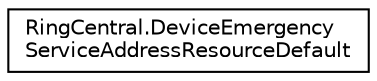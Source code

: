 digraph "Graphical Class Hierarchy"
{
 // LATEX_PDF_SIZE
  edge [fontname="Helvetica",fontsize="10",labelfontname="Helvetica",labelfontsize="10"];
  node [fontname="Helvetica",fontsize="10",shape=record];
  rankdir="LR";
  Node0 [label="RingCentral.DeviceEmergency\lServiceAddressResourceDefault",height=0.2,width=0.4,color="black", fillcolor="white", style="filled",URL="$classRingCentral_1_1DeviceEmergencyServiceAddressResourceDefault.html",tooltip="Address for emergency cases. The same emergency address is assigned to all the numbers of one device"];
}
